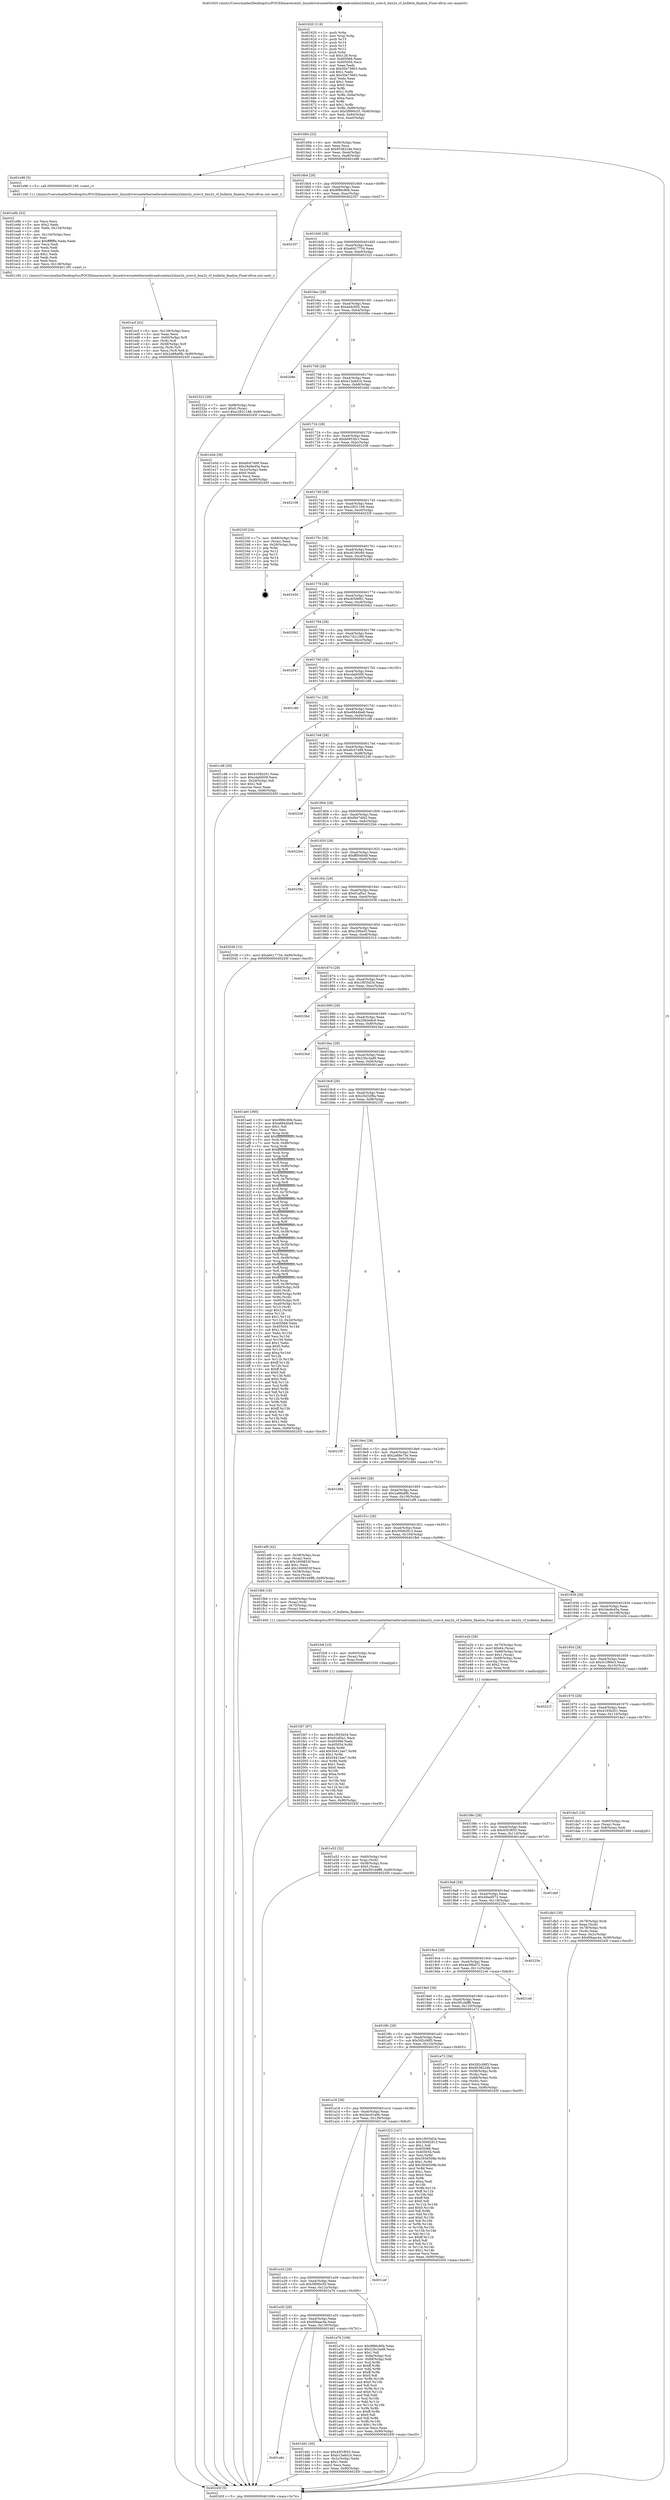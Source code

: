 digraph "0x401620" {
  label = "0x401620 (/mnt/c/Users/mathe/Desktop/tcc/POCII/binaries/extr_linuxdriversnetethernetbroadcombnx2xbnx2x_sriov.h_bnx2x_vf_bulletin_finalize_Final-ollvm.out::main(0))"
  labelloc = "t"
  node[shape=record]

  Entry [label="",width=0.3,height=0.3,shape=circle,fillcolor=black,style=filled]
  "0x401694" [label="{
     0x401694 [32]\l
     | [instrs]\l
     &nbsp;&nbsp;0x401694 \<+6\>: mov -0x90(%rbp),%eax\l
     &nbsp;&nbsp;0x40169a \<+2\>: mov %eax,%ecx\l
     &nbsp;&nbsp;0x40169c \<+6\>: sub $0x9538224b,%ecx\l
     &nbsp;&nbsp;0x4016a2 \<+6\>: mov %eax,-0xa4(%rbp)\l
     &nbsp;&nbsp;0x4016a8 \<+6\>: mov %ecx,-0xa8(%rbp)\l
     &nbsp;&nbsp;0x4016ae \<+6\>: je 0000000000401e96 \<main+0x876\>\l
  }"]
  "0x401e96" [label="{
     0x401e96 [5]\l
     | [instrs]\l
     &nbsp;&nbsp;0x401e96 \<+5\>: call 0000000000401160 \<next_i\>\l
     | [calls]\l
     &nbsp;&nbsp;0x401160 \{1\} (/mnt/c/Users/mathe/Desktop/tcc/POCII/binaries/extr_linuxdriversnetethernetbroadcombnx2xbnx2x_sriov.h_bnx2x_vf_bulletin_finalize_Final-ollvm.out::next_i)\l
  }"]
  "0x4016b4" [label="{
     0x4016b4 [28]\l
     | [instrs]\l
     &nbsp;&nbsp;0x4016b4 \<+5\>: jmp 00000000004016b9 \<main+0x99\>\l
     &nbsp;&nbsp;0x4016b9 \<+6\>: mov -0xa4(%rbp),%eax\l
     &nbsp;&nbsp;0x4016bf \<+5\>: sub $0x9f86c90b,%eax\l
     &nbsp;&nbsp;0x4016c4 \<+6\>: mov %eax,-0xac(%rbp)\l
     &nbsp;&nbsp;0x4016ca \<+6\>: je 0000000000402357 \<main+0xd37\>\l
  }"]
  Exit [label="",width=0.3,height=0.3,shape=circle,fillcolor=black,style=filled,peripheries=2]
  "0x402357" [label="{
     0x402357\l
  }", style=dashed]
  "0x4016d0" [label="{
     0x4016d0 [28]\l
     | [instrs]\l
     &nbsp;&nbsp;0x4016d0 \<+5\>: jmp 00000000004016d5 \<main+0xb5\>\l
     &nbsp;&nbsp;0x4016d5 \<+6\>: mov -0xa4(%rbp),%eax\l
     &nbsp;&nbsp;0x4016db \<+5\>: sub $0xa6417734,%eax\l
     &nbsp;&nbsp;0x4016e0 \<+6\>: mov %eax,-0xb0(%rbp)\l
     &nbsp;&nbsp;0x4016e6 \<+6\>: je 0000000000402323 \<main+0xd03\>\l
  }"]
  "0x401fd7" [label="{
     0x401fd7 [97]\l
     | [instrs]\l
     &nbsp;&nbsp;0x401fd7 \<+5\>: mov $0x1f935d34,%esi\l
     &nbsp;&nbsp;0x401fdc \<+5\>: mov $0x91af5a1,%ecx\l
     &nbsp;&nbsp;0x401fe1 \<+7\>: mov 0x405068,%edx\l
     &nbsp;&nbsp;0x401fe8 \<+8\>: mov 0x405054,%r8d\l
     &nbsp;&nbsp;0x401ff0 \<+3\>: mov %edx,%r9d\l
     &nbsp;&nbsp;0x401ff3 \<+7\>: add $0x54412ee7,%r9d\l
     &nbsp;&nbsp;0x401ffa \<+4\>: sub $0x1,%r9d\l
     &nbsp;&nbsp;0x401ffe \<+7\>: sub $0x54412ee7,%r9d\l
     &nbsp;&nbsp;0x402005 \<+4\>: imul %r9d,%edx\l
     &nbsp;&nbsp;0x402009 \<+3\>: and $0x1,%edx\l
     &nbsp;&nbsp;0x40200c \<+3\>: cmp $0x0,%edx\l
     &nbsp;&nbsp;0x40200f \<+4\>: sete %r10b\l
     &nbsp;&nbsp;0x402013 \<+4\>: cmp $0xa,%r8d\l
     &nbsp;&nbsp;0x402017 \<+4\>: setl %r11b\l
     &nbsp;&nbsp;0x40201b \<+3\>: mov %r10b,%bl\l
     &nbsp;&nbsp;0x40201e \<+3\>: and %r11b,%bl\l
     &nbsp;&nbsp;0x402021 \<+3\>: xor %r11b,%r10b\l
     &nbsp;&nbsp;0x402024 \<+3\>: or %r10b,%bl\l
     &nbsp;&nbsp;0x402027 \<+3\>: test $0x1,%bl\l
     &nbsp;&nbsp;0x40202a \<+3\>: cmovne %ecx,%esi\l
     &nbsp;&nbsp;0x40202d \<+6\>: mov %esi,-0x90(%rbp)\l
     &nbsp;&nbsp;0x402033 \<+5\>: jmp 000000000040245f \<main+0xe3f\>\l
  }"]
  "0x402323" [label="{
     0x402323 [28]\l
     | [instrs]\l
     &nbsp;&nbsp;0x402323 \<+7\>: mov -0x88(%rbp),%rax\l
     &nbsp;&nbsp;0x40232a \<+6\>: movl $0x0,(%rax)\l
     &nbsp;&nbsp;0x402330 \<+10\>: movl $0xc2831188,-0x90(%rbp)\l
     &nbsp;&nbsp;0x40233a \<+5\>: jmp 000000000040245f \<main+0xe3f\>\l
  }"]
  "0x4016ec" [label="{
     0x4016ec [28]\l
     | [instrs]\l
     &nbsp;&nbsp;0x4016ec \<+5\>: jmp 00000000004016f1 \<main+0xd1\>\l
     &nbsp;&nbsp;0x4016f1 \<+6\>: mov -0xa4(%rbp),%eax\l
     &nbsp;&nbsp;0x4016f7 \<+5\>: sub $0xaddcf4f2,%eax\l
     &nbsp;&nbsp;0x4016fc \<+6\>: mov %eax,-0xb4(%rbp)\l
     &nbsp;&nbsp;0x401702 \<+6\>: je 000000000040208e \<main+0xa6e\>\l
  }"]
  "0x401fc8" [label="{
     0x401fc8 [15]\l
     | [instrs]\l
     &nbsp;&nbsp;0x401fc8 \<+4\>: mov -0x60(%rbp),%rax\l
     &nbsp;&nbsp;0x401fcc \<+3\>: mov (%rax),%rax\l
     &nbsp;&nbsp;0x401fcf \<+3\>: mov %rax,%rdi\l
     &nbsp;&nbsp;0x401fd2 \<+5\>: call 0000000000401030 \<free@plt\>\l
     | [calls]\l
     &nbsp;&nbsp;0x401030 \{1\} (unknown)\l
  }"]
  "0x40208e" [label="{
     0x40208e\l
  }", style=dashed]
  "0x401708" [label="{
     0x401708 [28]\l
     | [instrs]\l
     &nbsp;&nbsp;0x401708 \<+5\>: jmp 000000000040170d \<main+0xed\>\l
     &nbsp;&nbsp;0x40170d \<+6\>: mov -0xa4(%rbp),%eax\l
     &nbsp;&nbsp;0x401713 \<+5\>: sub $0xb13a6d1b,%eax\l
     &nbsp;&nbsp;0x401718 \<+6\>: mov %eax,-0xb8(%rbp)\l
     &nbsp;&nbsp;0x40171e \<+6\>: je 0000000000401e0d \<main+0x7ed\>\l
  }"]
  "0x401ecf" [label="{
     0x401ecf [42]\l
     | [instrs]\l
     &nbsp;&nbsp;0x401ecf \<+6\>: mov -0x138(%rbp),%ecx\l
     &nbsp;&nbsp;0x401ed5 \<+3\>: imul %eax,%ecx\l
     &nbsp;&nbsp;0x401ed8 \<+4\>: mov -0x60(%rbp),%r8\l
     &nbsp;&nbsp;0x401edc \<+3\>: mov (%r8),%r8\l
     &nbsp;&nbsp;0x401edf \<+4\>: mov -0x58(%rbp),%r9\l
     &nbsp;&nbsp;0x401ee3 \<+3\>: movslq (%r9),%r9\l
     &nbsp;&nbsp;0x401ee6 \<+4\>: mov %ecx,(%r8,%r9,4)\l
     &nbsp;&nbsp;0x401eea \<+10\>: movl $0x2a88a8fb,-0x90(%rbp)\l
     &nbsp;&nbsp;0x401ef4 \<+5\>: jmp 000000000040245f \<main+0xe3f\>\l
  }"]
  "0x401e0d" [label="{
     0x401e0d [30]\l
     | [instrs]\l
     &nbsp;&nbsp;0x401e0d \<+5\>: mov $0xefcd7499,%eax\l
     &nbsp;&nbsp;0x401e12 \<+5\>: mov $0x34e9e45a,%ecx\l
     &nbsp;&nbsp;0x401e17 \<+3\>: mov -0x2c(%rbp),%edx\l
     &nbsp;&nbsp;0x401e1a \<+3\>: cmp $0x0,%edx\l
     &nbsp;&nbsp;0x401e1d \<+3\>: cmove %ecx,%eax\l
     &nbsp;&nbsp;0x401e20 \<+6\>: mov %eax,-0x90(%rbp)\l
     &nbsp;&nbsp;0x401e26 \<+5\>: jmp 000000000040245f \<main+0xe3f\>\l
  }"]
  "0x401724" [label="{
     0x401724 [28]\l
     | [instrs]\l
     &nbsp;&nbsp;0x401724 \<+5\>: jmp 0000000000401729 \<main+0x109\>\l
     &nbsp;&nbsp;0x401729 \<+6\>: mov -0xa4(%rbp),%eax\l
     &nbsp;&nbsp;0x40172f \<+5\>: sub $0xb6953fc3,%eax\l
     &nbsp;&nbsp;0x401734 \<+6\>: mov %eax,-0xbc(%rbp)\l
     &nbsp;&nbsp;0x40173a \<+6\>: je 0000000000402108 \<main+0xae8\>\l
  }"]
  "0x401e9b" [label="{
     0x401e9b [52]\l
     | [instrs]\l
     &nbsp;&nbsp;0x401e9b \<+2\>: xor %ecx,%ecx\l
     &nbsp;&nbsp;0x401e9d \<+5\>: mov $0x2,%edx\l
     &nbsp;&nbsp;0x401ea2 \<+6\>: mov %edx,-0x134(%rbp)\l
     &nbsp;&nbsp;0x401ea8 \<+1\>: cltd\l
     &nbsp;&nbsp;0x401ea9 \<+6\>: mov -0x134(%rbp),%esi\l
     &nbsp;&nbsp;0x401eaf \<+2\>: idiv %esi\l
     &nbsp;&nbsp;0x401eb1 \<+6\>: imul $0xfffffffe,%edx,%edx\l
     &nbsp;&nbsp;0x401eb7 \<+2\>: mov %ecx,%edi\l
     &nbsp;&nbsp;0x401eb9 \<+2\>: sub %edx,%edi\l
     &nbsp;&nbsp;0x401ebb \<+2\>: mov %ecx,%edx\l
     &nbsp;&nbsp;0x401ebd \<+3\>: sub $0x1,%edx\l
     &nbsp;&nbsp;0x401ec0 \<+2\>: add %edx,%edi\l
     &nbsp;&nbsp;0x401ec2 \<+2\>: sub %edi,%ecx\l
     &nbsp;&nbsp;0x401ec4 \<+6\>: mov %ecx,-0x138(%rbp)\l
     &nbsp;&nbsp;0x401eca \<+5\>: call 0000000000401160 \<next_i\>\l
     | [calls]\l
     &nbsp;&nbsp;0x401160 \{1\} (/mnt/c/Users/mathe/Desktop/tcc/POCII/binaries/extr_linuxdriversnetethernetbroadcombnx2xbnx2x_sriov.h_bnx2x_vf_bulletin_finalize_Final-ollvm.out::next_i)\l
  }"]
  "0x402108" [label="{
     0x402108\l
  }", style=dashed]
  "0x401740" [label="{
     0x401740 [28]\l
     | [instrs]\l
     &nbsp;&nbsp;0x401740 \<+5\>: jmp 0000000000401745 \<main+0x125\>\l
     &nbsp;&nbsp;0x401745 \<+6\>: mov -0xa4(%rbp),%eax\l
     &nbsp;&nbsp;0x40174b \<+5\>: sub $0xc2831188,%eax\l
     &nbsp;&nbsp;0x401750 \<+6\>: mov %eax,-0xc0(%rbp)\l
     &nbsp;&nbsp;0x401756 \<+6\>: je 000000000040233f \<main+0xd1f\>\l
  }"]
  "0x401e52" [label="{
     0x401e52 [32]\l
     | [instrs]\l
     &nbsp;&nbsp;0x401e52 \<+4\>: mov -0x60(%rbp),%rdi\l
     &nbsp;&nbsp;0x401e56 \<+3\>: mov %rax,(%rdi)\l
     &nbsp;&nbsp;0x401e59 \<+4\>: mov -0x58(%rbp),%rax\l
     &nbsp;&nbsp;0x401e5d \<+6\>: movl $0x0,(%rax)\l
     &nbsp;&nbsp;0x401e63 \<+10\>: movl $0x581d4ff8,-0x90(%rbp)\l
     &nbsp;&nbsp;0x401e6d \<+5\>: jmp 000000000040245f \<main+0xe3f\>\l
  }"]
  "0x40233f" [label="{
     0x40233f [24]\l
     | [instrs]\l
     &nbsp;&nbsp;0x40233f \<+7\>: mov -0x88(%rbp),%rax\l
     &nbsp;&nbsp;0x402346 \<+2\>: mov (%rax),%eax\l
     &nbsp;&nbsp;0x402348 \<+4\>: lea -0x28(%rbp),%rsp\l
     &nbsp;&nbsp;0x40234c \<+1\>: pop %rbx\l
     &nbsp;&nbsp;0x40234d \<+2\>: pop %r12\l
     &nbsp;&nbsp;0x40234f \<+2\>: pop %r13\l
     &nbsp;&nbsp;0x402351 \<+2\>: pop %r14\l
     &nbsp;&nbsp;0x402353 \<+2\>: pop %r15\l
     &nbsp;&nbsp;0x402355 \<+1\>: pop %rbp\l
     &nbsp;&nbsp;0x402356 \<+1\>: ret\l
  }"]
  "0x40175c" [label="{
     0x40175c [28]\l
     | [instrs]\l
     &nbsp;&nbsp;0x40175c \<+5\>: jmp 0000000000401761 \<main+0x141\>\l
     &nbsp;&nbsp;0x401761 \<+6\>: mov -0xa4(%rbp),%eax\l
     &nbsp;&nbsp;0x401767 \<+5\>: sub $0xc6190c60,%eax\l
     &nbsp;&nbsp;0x40176c \<+6\>: mov %eax,-0xc4(%rbp)\l
     &nbsp;&nbsp;0x401772 \<+6\>: je 0000000000402450 \<main+0xe30\>\l
  }"]
  "0x401a6c" [label="{
     0x401a6c\l
  }", style=dashed]
  "0x402450" [label="{
     0x402450\l
  }", style=dashed]
  "0x401778" [label="{
     0x401778 [28]\l
     | [instrs]\l
     &nbsp;&nbsp;0x401778 \<+5\>: jmp 000000000040177d \<main+0x15d\>\l
     &nbsp;&nbsp;0x40177d \<+6\>: mov -0xa4(%rbp),%eax\l
     &nbsp;&nbsp;0x401783 \<+5\>: sub $0xc6306f61,%eax\l
     &nbsp;&nbsp;0x401788 \<+6\>: mov %eax,-0xc8(%rbp)\l
     &nbsp;&nbsp;0x40178e \<+6\>: je 00000000004020b2 \<main+0xa92\>\l
  }"]
  "0x401dd1" [label="{
     0x401dd1 [30]\l
     | [instrs]\l
     &nbsp;&nbsp;0x401dd1 \<+5\>: mov $0x45f1f655,%eax\l
     &nbsp;&nbsp;0x401dd6 \<+5\>: mov $0xb13a6d1b,%ecx\l
     &nbsp;&nbsp;0x401ddb \<+3\>: mov -0x2c(%rbp),%edx\l
     &nbsp;&nbsp;0x401dde \<+3\>: cmp $0x1,%edx\l
     &nbsp;&nbsp;0x401de1 \<+3\>: cmovl %ecx,%eax\l
     &nbsp;&nbsp;0x401de4 \<+6\>: mov %eax,-0x90(%rbp)\l
     &nbsp;&nbsp;0x401dea \<+5\>: jmp 000000000040245f \<main+0xe3f\>\l
  }"]
  "0x4020b2" [label="{
     0x4020b2\l
  }", style=dashed]
  "0x401794" [label="{
     0x401794 [28]\l
     | [instrs]\l
     &nbsp;&nbsp;0x401794 \<+5\>: jmp 0000000000401799 \<main+0x179\>\l
     &nbsp;&nbsp;0x401799 \<+6\>: mov -0xa4(%rbp),%eax\l
     &nbsp;&nbsp;0x40179f \<+5\>: sub $0xc7421289,%eax\l
     &nbsp;&nbsp;0x4017a4 \<+6\>: mov %eax,-0xcc(%rbp)\l
     &nbsp;&nbsp;0x4017aa \<+6\>: je 0000000000402047 \<main+0xa27\>\l
  }"]
  "0x401db3" [label="{
     0x401db3 [30]\l
     | [instrs]\l
     &nbsp;&nbsp;0x401db3 \<+4\>: mov -0x78(%rbp),%rdi\l
     &nbsp;&nbsp;0x401db7 \<+2\>: mov %eax,(%rdi)\l
     &nbsp;&nbsp;0x401db9 \<+4\>: mov -0x78(%rbp),%rdi\l
     &nbsp;&nbsp;0x401dbd \<+2\>: mov (%rdi),%eax\l
     &nbsp;&nbsp;0x401dbf \<+3\>: mov %eax,-0x2c(%rbp)\l
     &nbsp;&nbsp;0x401dc2 \<+10\>: movl $0x6f4aac4a,-0x90(%rbp)\l
     &nbsp;&nbsp;0x401dcc \<+5\>: jmp 000000000040245f \<main+0xe3f\>\l
  }"]
  "0x402047" [label="{
     0x402047\l
  }", style=dashed]
  "0x4017b0" [label="{
     0x4017b0 [28]\l
     | [instrs]\l
     &nbsp;&nbsp;0x4017b0 \<+5\>: jmp 00000000004017b5 \<main+0x195\>\l
     &nbsp;&nbsp;0x4017b5 \<+6\>: mov -0xa4(%rbp),%eax\l
     &nbsp;&nbsp;0x4017bb \<+5\>: sub $0xcdaf4509,%eax\l
     &nbsp;&nbsp;0x4017c0 \<+6\>: mov %eax,-0xd0(%rbp)\l
     &nbsp;&nbsp;0x4017c6 \<+6\>: je 0000000000401c66 \<main+0x646\>\l
  }"]
  "0x401620" [label="{
     0x401620 [116]\l
     | [instrs]\l
     &nbsp;&nbsp;0x401620 \<+1\>: push %rbp\l
     &nbsp;&nbsp;0x401621 \<+3\>: mov %rsp,%rbp\l
     &nbsp;&nbsp;0x401624 \<+2\>: push %r15\l
     &nbsp;&nbsp;0x401626 \<+2\>: push %r14\l
     &nbsp;&nbsp;0x401628 \<+2\>: push %r13\l
     &nbsp;&nbsp;0x40162a \<+2\>: push %r12\l
     &nbsp;&nbsp;0x40162c \<+1\>: push %rbx\l
     &nbsp;&nbsp;0x40162d \<+7\>: sub $0x128,%rsp\l
     &nbsp;&nbsp;0x401634 \<+7\>: mov 0x405068,%eax\l
     &nbsp;&nbsp;0x40163b \<+7\>: mov 0x405054,%ecx\l
     &nbsp;&nbsp;0x401642 \<+2\>: mov %eax,%edx\l
     &nbsp;&nbsp;0x401644 \<+6\>: sub $0x50e73663,%edx\l
     &nbsp;&nbsp;0x40164a \<+3\>: sub $0x1,%edx\l
     &nbsp;&nbsp;0x40164d \<+6\>: add $0x50e73663,%edx\l
     &nbsp;&nbsp;0x401653 \<+3\>: imul %edx,%eax\l
     &nbsp;&nbsp;0x401656 \<+3\>: and $0x1,%eax\l
     &nbsp;&nbsp;0x401659 \<+3\>: cmp $0x0,%eax\l
     &nbsp;&nbsp;0x40165c \<+4\>: sete %r8b\l
     &nbsp;&nbsp;0x401660 \<+4\>: and $0x1,%r8b\l
     &nbsp;&nbsp;0x401664 \<+7\>: mov %r8b,-0x8a(%rbp)\l
     &nbsp;&nbsp;0x40166b \<+3\>: cmp $0xa,%ecx\l
     &nbsp;&nbsp;0x40166e \<+4\>: setl %r8b\l
     &nbsp;&nbsp;0x401672 \<+4\>: and $0x1,%r8b\l
     &nbsp;&nbsp;0x401676 \<+7\>: mov %r8b,-0x89(%rbp)\l
     &nbsp;&nbsp;0x40167d \<+10\>: movl $0x5f990c55,-0x90(%rbp)\l
     &nbsp;&nbsp;0x401687 \<+6\>: mov %edi,-0x94(%rbp)\l
     &nbsp;&nbsp;0x40168d \<+7\>: mov %rsi,-0xa0(%rbp)\l
  }"]
  "0x401c66" [label="{
     0x401c66\l
  }", style=dashed]
  "0x4017cc" [label="{
     0x4017cc [28]\l
     | [instrs]\l
     &nbsp;&nbsp;0x4017cc \<+5\>: jmp 00000000004017d1 \<main+0x1b1\>\l
     &nbsp;&nbsp;0x4017d1 \<+6\>: mov -0xa4(%rbp),%eax\l
     &nbsp;&nbsp;0x4017d7 \<+5\>: sub $0xe6844be8,%eax\l
     &nbsp;&nbsp;0x4017dc \<+6\>: mov %eax,-0xd4(%rbp)\l
     &nbsp;&nbsp;0x4017e2 \<+6\>: je 0000000000401c48 \<main+0x628\>\l
  }"]
  "0x40245f" [label="{
     0x40245f [5]\l
     | [instrs]\l
     &nbsp;&nbsp;0x40245f \<+5\>: jmp 0000000000401694 \<main+0x74\>\l
  }"]
  "0x401c48" [label="{
     0x401c48 [30]\l
     | [instrs]\l
     &nbsp;&nbsp;0x401c48 \<+5\>: mov $0x4165b201,%eax\l
     &nbsp;&nbsp;0x401c4d \<+5\>: mov $0xcdaf4509,%ecx\l
     &nbsp;&nbsp;0x401c52 \<+3\>: mov -0x2d(%rbp),%dl\l
     &nbsp;&nbsp;0x401c55 \<+3\>: test $0x1,%dl\l
     &nbsp;&nbsp;0x401c58 \<+3\>: cmovne %ecx,%eax\l
     &nbsp;&nbsp;0x401c5b \<+6\>: mov %eax,-0x90(%rbp)\l
     &nbsp;&nbsp;0x401c61 \<+5\>: jmp 000000000040245f \<main+0xe3f\>\l
  }"]
  "0x4017e8" [label="{
     0x4017e8 [28]\l
     | [instrs]\l
     &nbsp;&nbsp;0x4017e8 \<+5\>: jmp 00000000004017ed \<main+0x1cd\>\l
     &nbsp;&nbsp;0x4017ed \<+6\>: mov -0xa4(%rbp),%eax\l
     &nbsp;&nbsp;0x4017f3 \<+5\>: sub $0xefcd7499,%eax\l
     &nbsp;&nbsp;0x4017f8 \<+6\>: mov %eax,-0xd8(%rbp)\l
     &nbsp;&nbsp;0x4017fe \<+6\>: je 000000000040224f \<main+0xc2f\>\l
  }"]
  "0x401a50" [label="{
     0x401a50 [28]\l
     | [instrs]\l
     &nbsp;&nbsp;0x401a50 \<+5\>: jmp 0000000000401a55 \<main+0x435\>\l
     &nbsp;&nbsp;0x401a55 \<+6\>: mov -0xa4(%rbp),%eax\l
     &nbsp;&nbsp;0x401a5b \<+5\>: sub $0x6f4aac4a,%eax\l
     &nbsp;&nbsp;0x401a60 \<+6\>: mov %eax,-0x130(%rbp)\l
     &nbsp;&nbsp;0x401a66 \<+6\>: je 0000000000401dd1 \<main+0x7b1\>\l
  }"]
  "0x40224f" [label="{
     0x40224f\l
  }", style=dashed]
  "0x401804" [label="{
     0x401804 [28]\l
     | [instrs]\l
     &nbsp;&nbsp;0x401804 \<+5\>: jmp 0000000000401809 \<main+0x1e9\>\l
     &nbsp;&nbsp;0x401809 \<+6\>: mov -0xa4(%rbp),%eax\l
     &nbsp;&nbsp;0x40180f \<+5\>: sub $0xf6474f42,%eax\l
     &nbsp;&nbsp;0x401814 \<+6\>: mov %eax,-0xdc(%rbp)\l
     &nbsp;&nbsp;0x40181a \<+6\>: je 00000000004022b4 \<main+0xc94\>\l
  }"]
  "0x401a76" [label="{
     0x401a76 [106]\l
     | [instrs]\l
     &nbsp;&nbsp;0x401a76 \<+5\>: mov $0x9f86c90b,%eax\l
     &nbsp;&nbsp;0x401a7b \<+5\>: mov $0x22bc3ad9,%ecx\l
     &nbsp;&nbsp;0x401a80 \<+2\>: mov $0x1,%dl\l
     &nbsp;&nbsp;0x401a82 \<+7\>: mov -0x8a(%rbp),%sil\l
     &nbsp;&nbsp;0x401a89 \<+7\>: mov -0x89(%rbp),%dil\l
     &nbsp;&nbsp;0x401a90 \<+3\>: mov %sil,%r8b\l
     &nbsp;&nbsp;0x401a93 \<+4\>: xor $0xff,%r8b\l
     &nbsp;&nbsp;0x401a97 \<+3\>: mov %dil,%r9b\l
     &nbsp;&nbsp;0x401a9a \<+4\>: xor $0xff,%r9b\l
     &nbsp;&nbsp;0x401a9e \<+3\>: xor $0x0,%dl\l
     &nbsp;&nbsp;0x401aa1 \<+3\>: mov %r8b,%r10b\l
     &nbsp;&nbsp;0x401aa4 \<+4\>: and $0x0,%r10b\l
     &nbsp;&nbsp;0x401aa8 \<+3\>: and %dl,%sil\l
     &nbsp;&nbsp;0x401aab \<+3\>: mov %r9b,%r11b\l
     &nbsp;&nbsp;0x401aae \<+4\>: and $0x0,%r11b\l
     &nbsp;&nbsp;0x401ab2 \<+3\>: and %dl,%dil\l
     &nbsp;&nbsp;0x401ab5 \<+3\>: or %sil,%r10b\l
     &nbsp;&nbsp;0x401ab8 \<+3\>: or %dil,%r11b\l
     &nbsp;&nbsp;0x401abb \<+3\>: xor %r11b,%r10b\l
     &nbsp;&nbsp;0x401abe \<+3\>: or %r9b,%r8b\l
     &nbsp;&nbsp;0x401ac1 \<+4\>: xor $0xff,%r8b\l
     &nbsp;&nbsp;0x401ac5 \<+3\>: or $0x0,%dl\l
     &nbsp;&nbsp;0x401ac8 \<+3\>: and %dl,%r8b\l
     &nbsp;&nbsp;0x401acb \<+3\>: or %r8b,%r10b\l
     &nbsp;&nbsp;0x401ace \<+4\>: test $0x1,%r10b\l
     &nbsp;&nbsp;0x401ad2 \<+3\>: cmovne %ecx,%eax\l
     &nbsp;&nbsp;0x401ad5 \<+6\>: mov %eax,-0x90(%rbp)\l
     &nbsp;&nbsp;0x401adb \<+5\>: jmp 000000000040245f \<main+0xe3f\>\l
  }"]
  "0x4022b4" [label="{
     0x4022b4\l
  }", style=dashed]
  "0x401820" [label="{
     0x401820 [28]\l
     | [instrs]\l
     &nbsp;&nbsp;0x401820 \<+5\>: jmp 0000000000401825 \<main+0x205\>\l
     &nbsp;&nbsp;0x401825 \<+6\>: mov -0xa4(%rbp),%eax\l
     &nbsp;&nbsp;0x40182b \<+5\>: sub $0xff004048,%eax\l
     &nbsp;&nbsp;0x401830 \<+6\>: mov %eax,-0xe0(%rbp)\l
     &nbsp;&nbsp;0x401836 \<+6\>: je 000000000040239c \<main+0xd7c\>\l
  }"]
  "0x401a34" [label="{
     0x401a34 [28]\l
     | [instrs]\l
     &nbsp;&nbsp;0x401a34 \<+5\>: jmp 0000000000401a39 \<main+0x419\>\l
     &nbsp;&nbsp;0x401a39 \<+6\>: mov -0xa4(%rbp),%eax\l
     &nbsp;&nbsp;0x401a3f \<+5\>: sub $0x5f990c55,%eax\l
     &nbsp;&nbsp;0x401a44 \<+6\>: mov %eax,-0x12c(%rbp)\l
     &nbsp;&nbsp;0x401a4a \<+6\>: je 0000000000401a76 \<main+0x456\>\l
  }"]
  "0x40239c" [label="{
     0x40239c\l
  }", style=dashed]
  "0x40183c" [label="{
     0x40183c [28]\l
     | [instrs]\l
     &nbsp;&nbsp;0x40183c \<+5\>: jmp 0000000000401841 \<main+0x221\>\l
     &nbsp;&nbsp;0x401841 \<+6\>: mov -0xa4(%rbp),%eax\l
     &nbsp;&nbsp;0x401847 \<+5\>: sub $0x91af5a1,%eax\l
     &nbsp;&nbsp;0x40184c \<+6\>: mov %eax,-0xe4(%rbp)\l
     &nbsp;&nbsp;0x401852 \<+6\>: je 0000000000402038 \<main+0xa18\>\l
  }"]
  "0x401cef" [label="{
     0x401cef\l
  }", style=dashed]
  "0x402038" [label="{
     0x402038 [15]\l
     | [instrs]\l
     &nbsp;&nbsp;0x402038 \<+10\>: movl $0xa6417734,-0x90(%rbp)\l
     &nbsp;&nbsp;0x402042 \<+5\>: jmp 000000000040245f \<main+0xe3f\>\l
  }"]
  "0x401858" [label="{
     0x401858 [28]\l
     | [instrs]\l
     &nbsp;&nbsp;0x401858 \<+5\>: jmp 000000000040185d \<main+0x23d\>\l
     &nbsp;&nbsp;0x40185d \<+6\>: mov -0xa4(%rbp),%eax\l
     &nbsp;&nbsp;0x401863 \<+5\>: sub $0xc290a55,%eax\l
     &nbsp;&nbsp;0x401868 \<+6\>: mov %eax,-0xe8(%rbp)\l
     &nbsp;&nbsp;0x40186e \<+6\>: je 0000000000402314 \<main+0xcf4\>\l
  }"]
  "0x401a18" [label="{
     0x401a18 [28]\l
     | [instrs]\l
     &nbsp;&nbsp;0x401a18 \<+5\>: jmp 0000000000401a1d \<main+0x3fd\>\l
     &nbsp;&nbsp;0x401a1d \<+6\>: mov -0xa4(%rbp),%eax\l
     &nbsp;&nbsp;0x401a23 \<+5\>: sub $0x5ec91a0b,%eax\l
     &nbsp;&nbsp;0x401a28 \<+6\>: mov %eax,-0x128(%rbp)\l
     &nbsp;&nbsp;0x401a2e \<+6\>: je 0000000000401cef \<main+0x6cf\>\l
  }"]
  "0x402314" [label="{
     0x402314\l
  }", style=dashed]
  "0x401874" [label="{
     0x401874 [28]\l
     | [instrs]\l
     &nbsp;&nbsp;0x401874 \<+5\>: jmp 0000000000401879 \<main+0x259\>\l
     &nbsp;&nbsp;0x401879 \<+6\>: mov -0xa4(%rbp),%eax\l
     &nbsp;&nbsp;0x40187f \<+5\>: sub $0x1f935d34,%eax\l
     &nbsp;&nbsp;0x401884 \<+6\>: mov %eax,-0xec(%rbp)\l
     &nbsp;&nbsp;0x40188a \<+6\>: je 00000000004023bd \<main+0xd9d\>\l
  }"]
  "0x401f23" [label="{
     0x401f23 [147]\l
     | [instrs]\l
     &nbsp;&nbsp;0x401f23 \<+5\>: mov $0x1f935d34,%eax\l
     &nbsp;&nbsp;0x401f28 \<+5\>: mov $0x30062913,%ecx\l
     &nbsp;&nbsp;0x401f2d \<+2\>: mov $0x1,%dl\l
     &nbsp;&nbsp;0x401f2f \<+7\>: mov 0x405068,%esi\l
     &nbsp;&nbsp;0x401f36 \<+7\>: mov 0x405054,%edi\l
     &nbsp;&nbsp;0x401f3d \<+3\>: mov %esi,%r8d\l
     &nbsp;&nbsp;0x401f40 \<+7\>: sub $0x3936509b,%r8d\l
     &nbsp;&nbsp;0x401f47 \<+4\>: sub $0x1,%r8d\l
     &nbsp;&nbsp;0x401f4b \<+7\>: add $0x3936509b,%r8d\l
     &nbsp;&nbsp;0x401f52 \<+4\>: imul %r8d,%esi\l
     &nbsp;&nbsp;0x401f56 \<+3\>: and $0x1,%esi\l
     &nbsp;&nbsp;0x401f59 \<+3\>: cmp $0x0,%esi\l
     &nbsp;&nbsp;0x401f5c \<+4\>: sete %r9b\l
     &nbsp;&nbsp;0x401f60 \<+3\>: cmp $0xa,%edi\l
     &nbsp;&nbsp;0x401f63 \<+4\>: setl %r10b\l
     &nbsp;&nbsp;0x401f67 \<+3\>: mov %r9b,%r11b\l
     &nbsp;&nbsp;0x401f6a \<+4\>: xor $0xff,%r11b\l
     &nbsp;&nbsp;0x401f6e \<+3\>: mov %r10b,%bl\l
     &nbsp;&nbsp;0x401f71 \<+3\>: xor $0xff,%bl\l
     &nbsp;&nbsp;0x401f74 \<+3\>: xor $0x0,%dl\l
     &nbsp;&nbsp;0x401f77 \<+3\>: mov %r11b,%r14b\l
     &nbsp;&nbsp;0x401f7a \<+4\>: and $0x0,%r14b\l
     &nbsp;&nbsp;0x401f7e \<+3\>: and %dl,%r9b\l
     &nbsp;&nbsp;0x401f81 \<+3\>: mov %bl,%r15b\l
     &nbsp;&nbsp;0x401f84 \<+4\>: and $0x0,%r15b\l
     &nbsp;&nbsp;0x401f88 \<+3\>: and %dl,%r10b\l
     &nbsp;&nbsp;0x401f8b \<+3\>: or %r9b,%r14b\l
     &nbsp;&nbsp;0x401f8e \<+3\>: or %r10b,%r15b\l
     &nbsp;&nbsp;0x401f91 \<+3\>: xor %r15b,%r14b\l
     &nbsp;&nbsp;0x401f94 \<+3\>: or %bl,%r11b\l
     &nbsp;&nbsp;0x401f97 \<+4\>: xor $0xff,%r11b\l
     &nbsp;&nbsp;0x401f9b \<+3\>: or $0x0,%dl\l
     &nbsp;&nbsp;0x401f9e \<+3\>: and %dl,%r11b\l
     &nbsp;&nbsp;0x401fa1 \<+3\>: or %r11b,%r14b\l
     &nbsp;&nbsp;0x401fa4 \<+4\>: test $0x1,%r14b\l
     &nbsp;&nbsp;0x401fa8 \<+3\>: cmovne %ecx,%eax\l
     &nbsp;&nbsp;0x401fab \<+6\>: mov %eax,-0x90(%rbp)\l
     &nbsp;&nbsp;0x401fb1 \<+5\>: jmp 000000000040245f \<main+0xe3f\>\l
  }"]
  "0x4023bd" [label="{
     0x4023bd\l
  }", style=dashed]
  "0x401890" [label="{
     0x401890 [28]\l
     | [instrs]\l
     &nbsp;&nbsp;0x401890 \<+5\>: jmp 0000000000401895 \<main+0x275\>\l
     &nbsp;&nbsp;0x401895 \<+6\>: mov -0xa4(%rbp),%eax\l
     &nbsp;&nbsp;0x40189b \<+5\>: sub $0x20b0e8c9,%eax\l
     &nbsp;&nbsp;0x4018a0 \<+6\>: mov %eax,-0xf0(%rbp)\l
     &nbsp;&nbsp;0x4018a6 \<+6\>: je 00000000004023ed \<main+0xdcd\>\l
  }"]
  "0x4019fc" [label="{
     0x4019fc [28]\l
     | [instrs]\l
     &nbsp;&nbsp;0x4019fc \<+5\>: jmp 0000000000401a01 \<main+0x3e1\>\l
     &nbsp;&nbsp;0x401a01 \<+6\>: mov -0xa4(%rbp),%eax\l
     &nbsp;&nbsp;0x401a07 \<+5\>: sub $0x592c06f3,%eax\l
     &nbsp;&nbsp;0x401a0c \<+6\>: mov %eax,-0x124(%rbp)\l
     &nbsp;&nbsp;0x401a12 \<+6\>: je 0000000000401f23 \<main+0x903\>\l
  }"]
  "0x4023ed" [label="{
     0x4023ed\l
  }", style=dashed]
  "0x4018ac" [label="{
     0x4018ac [28]\l
     | [instrs]\l
     &nbsp;&nbsp;0x4018ac \<+5\>: jmp 00000000004018b1 \<main+0x291\>\l
     &nbsp;&nbsp;0x4018b1 \<+6\>: mov -0xa4(%rbp),%eax\l
     &nbsp;&nbsp;0x4018b7 \<+5\>: sub $0x22bc3ad9,%eax\l
     &nbsp;&nbsp;0x4018bc \<+6\>: mov %eax,-0xf4(%rbp)\l
     &nbsp;&nbsp;0x4018c2 \<+6\>: je 0000000000401ae0 \<main+0x4c0\>\l
  }"]
  "0x401e72" [label="{
     0x401e72 [36]\l
     | [instrs]\l
     &nbsp;&nbsp;0x401e72 \<+5\>: mov $0x592c06f3,%eax\l
     &nbsp;&nbsp;0x401e77 \<+5\>: mov $0x9538224b,%ecx\l
     &nbsp;&nbsp;0x401e7c \<+4\>: mov -0x58(%rbp),%rdx\l
     &nbsp;&nbsp;0x401e80 \<+2\>: mov (%rdx),%esi\l
     &nbsp;&nbsp;0x401e82 \<+4\>: mov -0x68(%rbp),%rdx\l
     &nbsp;&nbsp;0x401e86 \<+2\>: cmp (%rdx),%esi\l
     &nbsp;&nbsp;0x401e88 \<+3\>: cmovl %ecx,%eax\l
     &nbsp;&nbsp;0x401e8b \<+6\>: mov %eax,-0x90(%rbp)\l
     &nbsp;&nbsp;0x401e91 \<+5\>: jmp 000000000040245f \<main+0xe3f\>\l
  }"]
  "0x401ae0" [label="{
     0x401ae0 [360]\l
     | [instrs]\l
     &nbsp;&nbsp;0x401ae0 \<+5\>: mov $0x9f86c90b,%eax\l
     &nbsp;&nbsp;0x401ae5 \<+5\>: mov $0xe6844be8,%ecx\l
     &nbsp;&nbsp;0x401aea \<+2\>: mov $0x1,%dl\l
     &nbsp;&nbsp;0x401aec \<+2\>: xor %esi,%esi\l
     &nbsp;&nbsp;0x401aee \<+3\>: mov %rsp,%rdi\l
     &nbsp;&nbsp;0x401af1 \<+4\>: add $0xfffffffffffffff0,%rdi\l
     &nbsp;&nbsp;0x401af5 \<+3\>: mov %rdi,%rsp\l
     &nbsp;&nbsp;0x401af8 \<+7\>: mov %rdi,-0x88(%rbp)\l
     &nbsp;&nbsp;0x401aff \<+3\>: mov %rsp,%rdi\l
     &nbsp;&nbsp;0x401b02 \<+4\>: add $0xfffffffffffffff0,%rdi\l
     &nbsp;&nbsp;0x401b06 \<+3\>: mov %rdi,%rsp\l
     &nbsp;&nbsp;0x401b09 \<+3\>: mov %rsp,%r8\l
     &nbsp;&nbsp;0x401b0c \<+4\>: add $0xfffffffffffffff0,%r8\l
     &nbsp;&nbsp;0x401b10 \<+3\>: mov %r8,%rsp\l
     &nbsp;&nbsp;0x401b13 \<+4\>: mov %r8,-0x80(%rbp)\l
     &nbsp;&nbsp;0x401b17 \<+3\>: mov %rsp,%r8\l
     &nbsp;&nbsp;0x401b1a \<+4\>: add $0xfffffffffffffff0,%r8\l
     &nbsp;&nbsp;0x401b1e \<+3\>: mov %r8,%rsp\l
     &nbsp;&nbsp;0x401b21 \<+4\>: mov %r8,-0x78(%rbp)\l
     &nbsp;&nbsp;0x401b25 \<+3\>: mov %rsp,%r8\l
     &nbsp;&nbsp;0x401b28 \<+4\>: add $0xfffffffffffffff0,%r8\l
     &nbsp;&nbsp;0x401b2c \<+3\>: mov %r8,%rsp\l
     &nbsp;&nbsp;0x401b2f \<+4\>: mov %r8,-0x70(%rbp)\l
     &nbsp;&nbsp;0x401b33 \<+3\>: mov %rsp,%r8\l
     &nbsp;&nbsp;0x401b36 \<+4\>: add $0xfffffffffffffff0,%r8\l
     &nbsp;&nbsp;0x401b3a \<+3\>: mov %r8,%rsp\l
     &nbsp;&nbsp;0x401b3d \<+4\>: mov %r8,-0x68(%rbp)\l
     &nbsp;&nbsp;0x401b41 \<+3\>: mov %rsp,%r8\l
     &nbsp;&nbsp;0x401b44 \<+4\>: add $0xfffffffffffffff0,%r8\l
     &nbsp;&nbsp;0x401b48 \<+3\>: mov %r8,%rsp\l
     &nbsp;&nbsp;0x401b4b \<+4\>: mov %r8,-0x60(%rbp)\l
     &nbsp;&nbsp;0x401b4f \<+3\>: mov %rsp,%r8\l
     &nbsp;&nbsp;0x401b52 \<+4\>: add $0xfffffffffffffff0,%r8\l
     &nbsp;&nbsp;0x401b56 \<+3\>: mov %r8,%rsp\l
     &nbsp;&nbsp;0x401b59 \<+4\>: mov %r8,-0x58(%rbp)\l
     &nbsp;&nbsp;0x401b5d \<+3\>: mov %rsp,%r8\l
     &nbsp;&nbsp;0x401b60 \<+4\>: add $0xfffffffffffffff0,%r8\l
     &nbsp;&nbsp;0x401b64 \<+3\>: mov %r8,%rsp\l
     &nbsp;&nbsp;0x401b67 \<+4\>: mov %r8,-0x50(%rbp)\l
     &nbsp;&nbsp;0x401b6b \<+3\>: mov %rsp,%r8\l
     &nbsp;&nbsp;0x401b6e \<+4\>: add $0xfffffffffffffff0,%r8\l
     &nbsp;&nbsp;0x401b72 \<+3\>: mov %r8,%rsp\l
     &nbsp;&nbsp;0x401b75 \<+4\>: mov %r8,-0x48(%rbp)\l
     &nbsp;&nbsp;0x401b79 \<+3\>: mov %rsp,%r8\l
     &nbsp;&nbsp;0x401b7c \<+4\>: add $0xfffffffffffffff0,%r8\l
     &nbsp;&nbsp;0x401b80 \<+3\>: mov %r8,%rsp\l
     &nbsp;&nbsp;0x401b83 \<+4\>: mov %r8,-0x40(%rbp)\l
     &nbsp;&nbsp;0x401b87 \<+3\>: mov %rsp,%r8\l
     &nbsp;&nbsp;0x401b8a \<+4\>: add $0xfffffffffffffff0,%r8\l
     &nbsp;&nbsp;0x401b8e \<+3\>: mov %r8,%rsp\l
     &nbsp;&nbsp;0x401b91 \<+4\>: mov %r8,-0x38(%rbp)\l
     &nbsp;&nbsp;0x401b95 \<+7\>: mov -0x88(%rbp),%r8\l
     &nbsp;&nbsp;0x401b9c \<+7\>: movl $0x0,(%r8)\l
     &nbsp;&nbsp;0x401ba3 \<+7\>: mov -0x94(%rbp),%r9d\l
     &nbsp;&nbsp;0x401baa \<+3\>: mov %r9d,(%rdi)\l
     &nbsp;&nbsp;0x401bad \<+4\>: mov -0x80(%rbp),%r8\l
     &nbsp;&nbsp;0x401bb1 \<+7\>: mov -0xa0(%rbp),%r10\l
     &nbsp;&nbsp;0x401bb8 \<+3\>: mov %r10,(%r8)\l
     &nbsp;&nbsp;0x401bbb \<+3\>: cmpl $0x2,(%rdi)\l
     &nbsp;&nbsp;0x401bbe \<+4\>: setne %r11b\l
     &nbsp;&nbsp;0x401bc2 \<+4\>: and $0x1,%r11b\l
     &nbsp;&nbsp;0x401bc6 \<+4\>: mov %r11b,-0x2d(%rbp)\l
     &nbsp;&nbsp;0x401bca \<+7\>: mov 0x405068,%ebx\l
     &nbsp;&nbsp;0x401bd1 \<+8\>: mov 0x405054,%r14d\l
     &nbsp;&nbsp;0x401bd9 \<+3\>: sub $0x1,%esi\l
     &nbsp;&nbsp;0x401bdc \<+3\>: mov %ebx,%r15d\l
     &nbsp;&nbsp;0x401bdf \<+3\>: add %esi,%r15d\l
     &nbsp;&nbsp;0x401be2 \<+4\>: imul %r15d,%ebx\l
     &nbsp;&nbsp;0x401be6 \<+3\>: and $0x1,%ebx\l
     &nbsp;&nbsp;0x401be9 \<+3\>: cmp $0x0,%ebx\l
     &nbsp;&nbsp;0x401bec \<+4\>: sete %r11b\l
     &nbsp;&nbsp;0x401bf0 \<+4\>: cmp $0xa,%r14d\l
     &nbsp;&nbsp;0x401bf4 \<+4\>: setl %r12b\l
     &nbsp;&nbsp;0x401bf8 \<+3\>: mov %r11b,%r13b\l
     &nbsp;&nbsp;0x401bfb \<+4\>: xor $0xff,%r13b\l
     &nbsp;&nbsp;0x401bff \<+3\>: mov %r12b,%sil\l
     &nbsp;&nbsp;0x401c02 \<+4\>: xor $0xff,%sil\l
     &nbsp;&nbsp;0x401c06 \<+3\>: xor $0x0,%dl\l
     &nbsp;&nbsp;0x401c09 \<+3\>: mov %r13b,%dil\l
     &nbsp;&nbsp;0x401c0c \<+4\>: and $0x0,%dil\l
     &nbsp;&nbsp;0x401c10 \<+3\>: and %dl,%r11b\l
     &nbsp;&nbsp;0x401c13 \<+3\>: mov %sil,%r8b\l
     &nbsp;&nbsp;0x401c16 \<+4\>: and $0x0,%r8b\l
     &nbsp;&nbsp;0x401c1a \<+3\>: and %dl,%r12b\l
     &nbsp;&nbsp;0x401c1d \<+3\>: or %r11b,%dil\l
     &nbsp;&nbsp;0x401c20 \<+3\>: or %r12b,%r8b\l
     &nbsp;&nbsp;0x401c23 \<+3\>: xor %r8b,%dil\l
     &nbsp;&nbsp;0x401c26 \<+3\>: or %sil,%r13b\l
     &nbsp;&nbsp;0x401c29 \<+4\>: xor $0xff,%r13b\l
     &nbsp;&nbsp;0x401c2d \<+3\>: or $0x0,%dl\l
     &nbsp;&nbsp;0x401c30 \<+3\>: and %dl,%r13b\l
     &nbsp;&nbsp;0x401c33 \<+3\>: or %r13b,%dil\l
     &nbsp;&nbsp;0x401c36 \<+4\>: test $0x1,%dil\l
     &nbsp;&nbsp;0x401c3a \<+3\>: cmovne %ecx,%eax\l
     &nbsp;&nbsp;0x401c3d \<+6\>: mov %eax,-0x90(%rbp)\l
     &nbsp;&nbsp;0x401c43 \<+5\>: jmp 000000000040245f \<main+0xe3f\>\l
  }"]
  "0x4018c8" [label="{
     0x4018c8 [28]\l
     | [instrs]\l
     &nbsp;&nbsp;0x4018c8 \<+5\>: jmp 00000000004018cd \<main+0x2ad\>\l
     &nbsp;&nbsp;0x4018cd \<+6\>: mov -0xa4(%rbp),%eax\l
     &nbsp;&nbsp;0x4018d3 \<+5\>: sub $0x25d32f9a,%eax\l
     &nbsp;&nbsp;0x4018d8 \<+6\>: mov %eax,-0xf8(%rbp)\l
     &nbsp;&nbsp;0x4018de \<+6\>: je 00000000004021f5 \<main+0xbd5\>\l
  }"]
  "0x4019e0" [label="{
     0x4019e0 [28]\l
     | [instrs]\l
     &nbsp;&nbsp;0x4019e0 \<+5\>: jmp 00000000004019e5 \<main+0x3c5\>\l
     &nbsp;&nbsp;0x4019e5 \<+6\>: mov -0xa4(%rbp),%eax\l
     &nbsp;&nbsp;0x4019eb \<+5\>: sub $0x581d4ff8,%eax\l
     &nbsp;&nbsp;0x4019f0 \<+6\>: mov %eax,-0x120(%rbp)\l
     &nbsp;&nbsp;0x4019f6 \<+6\>: je 0000000000401e72 \<main+0x852\>\l
  }"]
  "0x4021f5" [label="{
     0x4021f5\l
  }", style=dashed]
  "0x4018e4" [label="{
     0x4018e4 [28]\l
     | [instrs]\l
     &nbsp;&nbsp;0x4018e4 \<+5\>: jmp 00000000004018e9 \<main+0x2c9\>\l
     &nbsp;&nbsp;0x4018e9 \<+6\>: mov -0xa4(%rbp),%eax\l
     &nbsp;&nbsp;0x4018ef \<+5\>: sub $0x2a68e75e,%eax\l
     &nbsp;&nbsp;0x4018f4 \<+6\>: mov %eax,-0xfc(%rbp)\l
     &nbsp;&nbsp;0x4018fa \<+6\>: je 0000000000401d94 \<main+0x774\>\l
  }"]
  "0x4021e6" [label="{
     0x4021e6\l
  }", style=dashed]
  "0x401d94" [label="{
     0x401d94\l
  }", style=dashed]
  "0x401900" [label="{
     0x401900 [28]\l
     | [instrs]\l
     &nbsp;&nbsp;0x401900 \<+5\>: jmp 0000000000401905 \<main+0x2e5\>\l
     &nbsp;&nbsp;0x401905 \<+6\>: mov -0xa4(%rbp),%eax\l
     &nbsp;&nbsp;0x40190b \<+5\>: sub $0x2a88a8fb,%eax\l
     &nbsp;&nbsp;0x401910 \<+6\>: mov %eax,-0x100(%rbp)\l
     &nbsp;&nbsp;0x401916 \<+6\>: je 0000000000401ef9 \<main+0x8d9\>\l
  }"]
  "0x4019c4" [label="{
     0x4019c4 [28]\l
     | [instrs]\l
     &nbsp;&nbsp;0x4019c4 \<+5\>: jmp 00000000004019c9 \<main+0x3a9\>\l
     &nbsp;&nbsp;0x4019c9 \<+6\>: mov -0xa4(%rbp),%eax\l
     &nbsp;&nbsp;0x4019cf \<+5\>: sub $0x4a39bd72,%eax\l
     &nbsp;&nbsp;0x4019d4 \<+6\>: mov %eax,-0x11c(%rbp)\l
     &nbsp;&nbsp;0x4019da \<+6\>: je 00000000004021e6 \<main+0xbc6\>\l
  }"]
  "0x401ef9" [label="{
     0x401ef9 [42]\l
     | [instrs]\l
     &nbsp;&nbsp;0x401ef9 \<+4\>: mov -0x58(%rbp),%rax\l
     &nbsp;&nbsp;0x401efd \<+2\>: mov (%rax),%ecx\l
     &nbsp;&nbsp;0x401eff \<+6\>: sub $0x1600853f,%ecx\l
     &nbsp;&nbsp;0x401f05 \<+3\>: add $0x1,%ecx\l
     &nbsp;&nbsp;0x401f08 \<+6\>: add $0x1600853f,%ecx\l
     &nbsp;&nbsp;0x401f0e \<+4\>: mov -0x58(%rbp),%rax\l
     &nbsp;&nbsp;0x401f12 \<+2\>: mov %ecx,(%rax)\l
     &nbsp;&nbsp;0x401f14 \<+10\>: movl $0x581d4ff8,-0x90(%rbp)\l
     &nbsp;&nbsp;0x401f1e \<+5\>: jmp 000000000040245f \<main+0xe3f\>\l
  }"]
  "0x40191c" [label="{
     0x40191c [28]\l
     | [instrs]\l
     &nbsp;&nbsp;0x40191c \<+5\>: jmp 0000000000401921 \<main+0x301\>\l
     &nbsp;&nbsp;0x401921 \<+6\>: mov -0xa4(%rbp),%eax\l
     &nbsp;&nbsp;0x401927 \<+5\>: sub $0x30062913,%eax\l
     &nbsp;&nbsp;0x40192c \<+6\>: mov %eax,-0x104(%rbp)\l
     &nbsp;&nbsp;0x401932 \<+6\>: je 0000000000401fb6 \<main+0x996\>\l
  }"]
  "0x40225e" [label="{
     0x40225e\l
  }", style=dashed]
  "0x401fb6" [label="{
     0x401fb6 [18]\l
     | [instrs]\l
     &nbsp;&nbsp;0x401fb6 \<+4\>: mov -0x60(%rbp),%rax\l
     &nbsp;&nbsp;0x401fba \<+3\>: mov (%rax),%rdi\l
     &nbsp;&nbsp;0x401fbd \<+4\>: mov -0x70(%rbp),%rax\l
     &nbsp;&nbsp;0x401fc1 \<+2\>: mov (%rax),%esi\l
     &nbsp;&nbsp;0x401fc3 \<+5\>: call 0000000000401400 \<bnx2x_vf_bulletin_finalize\>\l
     | [calls]\l
     &nbsp;&nbsp;0x401400 \{1\} (/mnt/c/Users/mathe/Desktop/tcc/POCII/binaries/extr_linuxdriversnetethernetbroadcombnx2xbnx2x_sriov.h_bnx2x_vf_bulletin_finalize_Final-ollvm.out::bnx2x_vf_bulletin_finalize)\l
  }"]
  "0x401938" [label="{
     0x401938 [28]\l
     | [instrs]\l
     &nbsp;&nbsp;0x401938 \<+5\>: jmp 000000000040193d \<main+0x31d\>\l
     &nbsp;&nbsp;0x40193d \<+6\>: mov -0xa4(%rbp),%eax\l
     &nbsp;&nbsp;0x401943 \<+5\>: sub $0x34e9e45a,%eax\l
     &nbsp;&nbsp;0x401948 \<+6\>: mov %eax,-0x108(%rbp)\l
     &nbsp;&nbsp;0x40194e \<+6\>: je 0000000000401e2b \<main+0x80b\>\l
  }"]
  "0x4019a8" [label="{
     0x4019a8 [28]\l
     | [instrs]\l
     &nbsp;&nbsp;0x4019a8 \<+5\>: jmp 00000000004019ad \<main+0x38d\>\l
     &nbsp;&nbsp;0x4019ad \<+6\>: mov -0xa4(%rbp),%eax\l
     &nbsp;&nbsp;0x4019b3 \<+5\>: sub $0x49eef572,%eax\l
     &nbsp;&nbsp;0x4019b8 \<+6\>: mov %eax,-0x118(%rbp)\l
     &nbsp;&nbsp;0x4019be \<+6\>: je 000000000040225e \<main+0xc3e\>\l
  }"]
  "0x401e2b" [label="{
     0x401e2b [39]\l
     | [instrs]\l
     &nbsp;&nbsp;0x401e2b \<+4\>: mov -0x70(%rbp),%rax\l
     &nbsp;&nbsp;0x401e2f \<+6\>: movl $0x64,(%rax)\l
     &nbsp;&nbsp;0x401e35 \<+4\>: mov -0x68(%rbp),%rax\l
     &nbsp;&nbsp;0x401e39 \<+6\>: movl $0x1,(%rax)\l
     &nbsp;&nbsp;0x401e3f \<+4\>: mov -0x68(%rbp),%rax\l
     &nbsp;&nbsp;0x401e43 \<+3\>: movslq (%rax),%rax\l
     &nbsp;&nbsp;0x401e46 \<+4\>: shl $0x2,%rax\l
     &nbsp;&nbsp;0x401e4a \<+3\>: mov %rax,%rdi\l
     &nbsp;&nbsp;0x401e4d \<+5\>: call 0000000000401050 \<malloc@plt\>\l
     | [calls]\l
     &nbsp;&nbsp;0x401050 \{1\} (unknown)\l
  }"]
  "0x401954" [label="{
     0x401954 [28]\l
     | [instrs]\l
     &nbsp;&nbsp;0x401954 \<+5\>: jmp 0000000000401959 \<main+0x339\>\l
     &nbsp;&nbsp;0x401959 \<+6\>: mov -0xa4(%rbp),%eax\l
     &nbsp;&nbsp;0x40195f \<+5\>: sub $0x3c1f89e3,%eax\l
     &nbsp;&nbsp;0x401964 \<+6\>: mov %eax,-0x10c(%rbp)\l
     &nbsp;&nbsp;0x40196a \<+6\>: je 000000000040221f \<main+0xbff\>\l
  }"]
  "0x401def" [label="{
     0x401def\l
  }", style=dashed]
  "0x40221f" [label="{
     0x40221f\l
  }", style=dashed]
  "0x401970" [label="{
     0x401970 [28]\l
     | [instrs]\l
     &nbsp;&nbsp;0x401970 \<+5\>: jmp 0000000000401975 \<main+0x355\>\l
     &nbsp;&nbsp;0x401975 \<+6\>: mov -0xa4(%rbp),%eax\l
     &nbsp;&nbsp;0x40197b \<+5\>: sub $0x4165b201,%eax\l
     &nbsp;&nbsp;0x401980 \<+6\>: mov %eax,-0x110(%rbp)\l
     &nbsp;&nbsp;0x401986 \<+6\>: je 0000000000401da3 \<main+0x783\>\l
  }"]
  "0x40198c" [label="{
     0x40198c [28]\l
     | [instrs]\l
     &nbsp;&nbsp;0x40198c \<+5\>: jmp 0000000000401991 \<main+0x371\>\l
     &nbsp;&nbsp;0x401991 \<+6\>: mov -0xa4(%rbp),%eax\l
     &nbsp;&nbsp;0x401997 \<+5\>: sub $0x45f1f655,%eax\l
     &nbsp;&nbsp;0x40199c \<+6\>: mov %eax,-0x114(%rbp)\l
     &nbsp;&nbsp;0x4019a2 \<+6\>: je 0000000000401def \<main+0x7cf\>\l
  }"]
  "0x401da3" [label="{
     0x401da3 [16]\l
     | [instrs]\l
     &nbsp;&nbsp;0x401da3 \<+4\>: mov -0x80(%rbp),%rax\l
     &nbsp;&nbsp;0x401da7 \<+3\>: mov (%rax),%rax\l
     &nbsp;&nbsp;0x401daa \<+4\>: mov 0x8(%rax),%rdi\l
     &nbsp;&nbsp;0x401dae \<+5\>: call 0000000000401060 \<atoi@plt\>\l
     | [calls]\l
     &nbsp;&nbsp;0x401060 \{1\} (unknown)\l
  }"]
  Entry -> "0x401620" [label=" 1"]
  "0x401694" -> "0x401e96" [label=" 1"]
  "0x401694" -> "0x4016b4" [label=" 15"]
  "0x40233f" -> Exit [label=" 1"]
  "0x4016b4" -> "0x402357" [label=" 0"]
  "0x4016b4" -> "0x4016d0" [label=" 15"]
  "0x402323" -> "0x40245f" [label=" 1"]
  "0x4016d0" -> "0x402323" [label=" 1"]
  "0x4016d0" -> "0x4016ec" [label=" 14"]
  "0x402038" -> "0x40245f" [label=" 1"]
  "0x4016ec" -> "0x40208e" [label=" 0"]
  "0x4016ec" -> "0x401708" [label=" 14"]
  "0x401fd7" -> "0x40245f" [label=" 1"]
  "0x401708" -> "0x401e0d" [label=" 1"]
  "0x401708" -> "0x401724" [label=" 13"]
  "0x401fc8" -> "0x401fd7" [label=" 1"]
  "0x401724" -> "0x402108" [label=" 0"]
  "0x401724" -> "0x401740" [label=" 13"]
  "0x401fb6" -> "0x401fc8" [label=" 1"]
  "0x401740" -> "0x40233f" [label=" 1"]
  "0x401740" -> "0x40175c" [label=" 12"]
  "0x401f23" -> "0x40245f" [label=" 1"]
  "0x40175c" -> "0x402450" [label=" 0"]
  "0x40175c" -> "0x401778" [label=" 12"]
  "0x401ef9" -> "0x40245f" [label=" 1"]
  "0x401778" -> "0x4020b2" [label=" 0"]
  "0x401778" -> "0x401794" [label=" 12"]
  "0x401ecf" -> "0x40245f" [label=" 1"]
  "0x401794" -> "0x402047" [label=" 0"]
  "0x401794" -> "0x4017b0" [label=" 12"]
  "0x401e96" -> "0x401e9b" [label=" 1"]
  "0x4017b0" -> "0x401c66" [label=" 0"]
  "0x4017b0" -> "0x4017cc" [label=" 12"]
  "0x401e52" -> "0x40245f" [label=" 1"]
  "0x4017cc" -> "0x401c48" [label=" 1"]
  "0x4017cc" -> "0x4017e8" [label=" 11"]
  "0x401e2b" -> "0x401e52" [label=" 1"]
  "0x4017e8" -> "0x40224f" [label=" 0"]
  "0x4017e8" -> "0x401804" [label=" 11"]
  "0x401e0d" -> "0x40245f" [label=" 1"]
  "0x401804" -> "0x4022b4" [label=" 0"]
  "0x401804" -> "0x401820" [label=" 11"]
  "0x401dd1" -> "0x40245f" [label=" 1"]
  "0x401820" -> "0x40239c" [label=" 0"]
  "0x401820" -> "0x40183c" [label=" 11"]
  "0x401a50" -> "0x401dd1" [label=" 1"]
  "0x40183c" -> "0x402038" [label=" 1"]
  "0x40183c" -> "0x401858" [label=" 10"]
  "0x401e9b" -> "0x401ecf" [label=" 1"]
  "0x401858" -> "0x402314" [label=" 0"]
  "0x401858" -> "0x401874" [label=" 10"]
  "0x401da3" -> "0x401db3" [label=" 1"]
  "0x401874" -> "0x4023bd" [label=" 0"]
  "0x401874" -> "0x401890" [label=" 10"]
  "0x401c48" -> "0x40245f" [label=" 1"]
  "0x401890" -> "0x4023ed" [label=" 0"]
  "0x401890" -> "0x4018ac" [label=" 10"]
  "0x401e72" -> "0x40245f" [label=" 2"]
  "0x4018ac" -> "0x401ae0" [label=" 1"]
  "0x4018ac" -> "0x4018c8" [label=" 9"]
  "0x40245f" -> "0x401694" [label=" 15"]
  "0x4018c8" -> "0x4021f5" [label=" 0"]
  "0x4018c8" -> "0x4018e4" [label=" 9"]
  "0x401a76" -> "0x40245f" [label=" 1"]
  "0x4018e4" -> "0x401d94" [label=" 0"]
  "0x4018e4" -> "0x401900" [label=" 9"]
  "0x401a34" -> "0x401a50" [label=" 1"]
  "0x401900" -> "0x401ef9" [label=" 1"]
  "0x401900" -> "0x40191c" [label=" 8"]
  "0x401a50" -> "0x401a6c" [label=" 0"]
  "0x40191c" -> "0x401fb6" [label=" 1"]
  "0x40191c" -> "0x401938" [label=" 7"]
  "0x401a18" -> "0x401a34" [label=" 2"]
  "0x401938" -> "0x401e2b" [label=" 1"]
  "0x401938" -> "0x401954" [label=" 6"]
  "0x401db3" -> "0x40245f" [label=" 1"]
  "0x401954" -> "0x40221f" [label=" 0"]
  "0x401954" -> "0x401970" [label=" 6"]
  "0x4019fc" -> "0x401a18" [label=" 2"]
  "0x401970" -> "0x401da3" [label=" 1"]
  "0x401970" -> "0x40198c" [label=" 5"]
  "0x4019fc" -> "0x401f23" [label=" 1"]
  "0x40198c" -> "0x401def" [label=" 0"]
  "0x40198c" -> "0x4019a8" [label=" 5"]
  "0x401a18" -> "0x401cef" [label=" 0"]
  "0x4019a8" -> "0x40225e" [label=" 0"]
  "0x4019a8" -> "0x4019c4" [label=" 5"]
  "0x401a34" -> "0x401a76" [label=" 1"]
  "0x4019c4" -> "0x4021e6" [label=" 0"]
  "0x4019c4" -> "0x4019e0" [label=" 5"]
  "0x401620" -> "0x401694" [label=" 1"]
  "0x4019e0" -> "0x401e72" [label=" 2"]
  "0x4019e0" -> "0x4019fc" [label=" 3"]
  "0x401ae0" -> "0x40245f" [label=" 1"]
}
